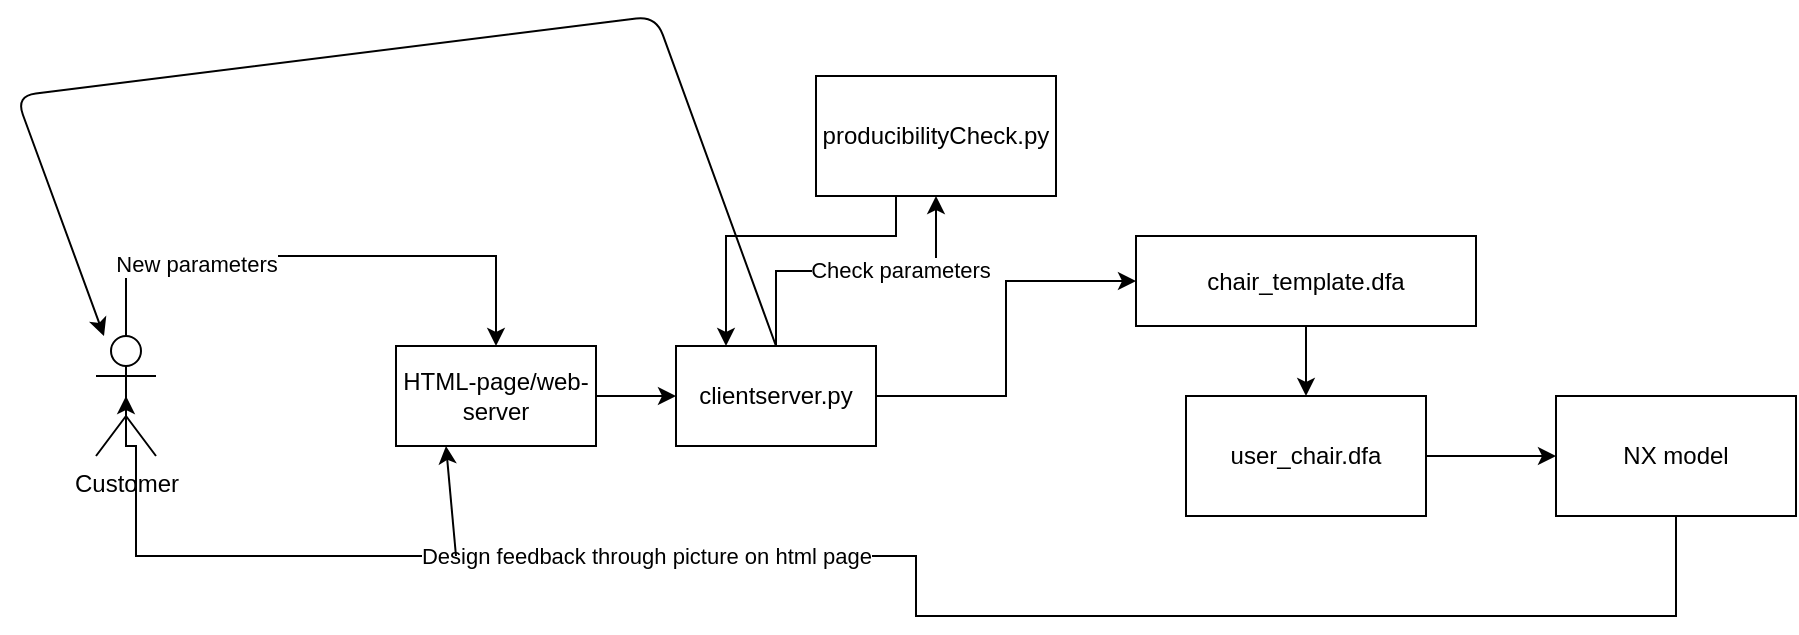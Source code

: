 <mxfile version="14.4.3" type="github">
  <diagram id="prtHgNgQTEPvFCAcTncT" name="Page-1">
    <mxGraphModel dx="2013" dy="681" grid="1" gridSize="10" guides="1" tooltips="1" connect="1" arrows="1" fold="1" page="1" pageScale="1" pageWidth="827" pageHeight="1169" math="0" shadow="0">
      <root>
        <mxCell id="0" />
        <mxCell id="1" parent="0" />
        <mxCell id="nbLtDnBYHdvGBGEn6Fkl-6" style="edgeStyle=orthogonalEdgeStyle;rounded=0;orthogonalLoop=1;jettySize=auto;html=1;" parent="1" source="nbLtDnBYHdvGBGEn6Fkl-1" target="nbLtDnBYHdvGBGEn6Fkl-5" edge="1">
          <mxGeometry relative="1" as="geometry" />
        </mxCell>
        <mxCell id="nbLtDnBYHdvGBGEn6Fkl-1" value="HTML-page/web-server" style="rounded=0;whiteSpace=wrap;html=1;" parent="1" vertex="1">
          <mxGeometry x="110" y="255" width="100" height="50" as="geometry" />
        </mxCell>
        <mxCell id="nbLtDnBYHdvGBGEn6Fkl-4" style="edgeStyle=orthogonalEdgeStyle;rounded=0;orthogonalLoop=1;jettySize=auto;html=1;entryX=0.5;entryY=0;entryDx=0;entryDy=0;" parent="1" source="nbLtDnBYHdvGBGEn6Fkl-2" target="nbLtDnBYHdvGBGEn6Fkl-1" edge="1">
          <mxGeometry relative="1" as="geometry">
            <mxPoint x="50" y="280" as="targetPoint" />
            <Array as="points">
              <mxPoint x="-25" y="210" />
              <mxPoint x="160" y="210" />
            </Array>
          </mxGeometry>
        </mxCell>
        <mxCell id="nbLtDnBYHdvGBGEn6Fkl-16" value="New parameters" style="edgeLabel;html=1;align=center;verticalAlign=middle;resizable=0;points=[];" parent="nbLtDnBYHdvGBGEn6Fkl-4" vertex="1" connectable="0">
          <mxGeometry x="-0.445" y="-4" relative="1" as="geometry">
            <mxPoint as="offset" />
          </mxGeometry>
        </mxCell>
        <mxCell id="nbLtDnBYHdvGBGEn6Fkl-2" value="Customer" style="shape=umlActor;verticalLabelPosition=bottom;verticalAlign=top;html=1;outlineConnect=0;" parent="1" vertex="1">
          <mxGeometry x="-40" y="250" width="30" height="60" as="geometry" />
        </mxCell>
        <mxCell id="nbLtDnBYHdvGBGEn6Fkl-8" style="edgeStyle=orthogonalEdgeStyle;rounded=0;orthogonalLoop=1;jettySize=auto;html=1;entryX=0;entryY=0.5;entryDx=0;entryDy=0;" parent="1" source="nbLtDnBYHdvGBGEn6Fkl-5" target="nbLtDnBYHdvGBGEn6Fkl-7" edge="1">
          <mxGeometry relative="1" as="geometry" />
        </mxCell>
        <mxCell id="wHz0afIjgI5CO03fZO4Q-2" style="edgeStyle=orthogonalEdgeStyle;rounded=0;orthogonalLoop=1;jettySize=auto;html=1;entryX=0.5;entryY=1;entryDx=0;entryDy=0;" edge="1" parent="1" source="nbLtDnBYHdvGBGEn6Fkl-5" target="wHz0afIjgI5CO03fZO4Q-1">
          <mxGeometry relative="1" as="geometry" />
        </mxCell>
        <mxCell id="wHz0afIjgI5CO03fZO4Q-3" value="Check parameters" style="edgeLabel;html=1;align=center;verticalAlign=middle;resizable=0;points=[];" vertex="1" connectable="0" parent="wHz0afIjgI5CO03fZO4Q-2">
          <mxGeometry x="0.284" y="2" relative="1" as="geometry">
            <mxPoint y="1" as="offset" />
          </mxGeometry>
        </mxCell>
        <mxCell id="nbLtDnBYHdvGBGEn6Fkl-5" value="clientserver.py" style="rounded=0;whiteSpace=wrap;html=1;" parent="1" vertex="1">
          <mxGeometry x="250" y="255" width="100" height="50" as="geometry" />
        </mxCell>
        <mxCell id="nbLtDnBYHdvGBGEn6Fkl-10" style="edgeStyle=orthogonalEdgeStyle;rounded=0;orthogonalLoop=1;jettySize=auto;html=1;" parent="1" source="nbLtDnBYHdvGBGEn6Fkl-7" target="nbLtDnBYHdvGBGEn6Fkl-9" edge="1">
          <mxGeometry relative="1" as="geometry" />
        </mxCell>
        <mxCell id="nbLtDnBYHdvGBGEn6Fkl-7" value="chair_template.dfa" style="rounded=0;whiteSpace=wrap;html=1;" parent="1" vertex="1">
          <mxGeometry x="480" y="200" width="170" height="45" as="geometry" />
        </mxCell>
        <mxCell id="nbLtDnBYHdvGBGEn6Fkl-12" style="edgeStyle=orthogonalEdgeStyle;rounded=0;orthogonalLoop=1;jettySize=auto;html=1;" parent="1" source="nbLtDnBYHdvGBGEn6Fkl-9" target="nbLtDnBYHdvGBGEn6Fkl-11" edge="1">
          <mxGeometry relative="1" as="geometry" />
        </mxCell>
        <mxCell id="nbLtDnBYHdvGBGEn6Fkl-9" value="user_chair.dfa" style="rounded=0;whiteSpace=wrap;html=1;" parent="1" vertex="1">
          <mxGeometry x="505" y="280" width="120" height="60" as="geometry" />
        </mxCell>
        <mxCell id="nbLtDnBYHdvGBGEn6Fkl-17" style="edgeStyle=orthogonalEdgeStyle;rounded=0;orthogonalLoop=1;jettySize=auto;html=1;entryX=0.5;entryY=0.5;entryDx=0;entryDy=0;entryPerimeter=0;" parent="1" source="nbLtDnBYHdvGBGEn6Fkl-11" target="nbLtDnBYHdvGBGEn6Fkl-2" edge="1">
          <mxGeometry relative="1" as="geometry">
            <mxPoint x="50" y="330" as="targetPoint" />
            <Array as="points">
              <mxPoint x="750" y="390" />
              <mxPoint x="370" y="390" />
              <mxPoint x="370" y="360" />
              <mxPoint x="-20" y="360" />
              <mxPoint x="-20" y="305" />
              <mxPoint x="-25" y="305" />
            </Array>
          </mxGeometry>
        </mxCell>
        <mxCell id="nbLtDnBYHdvGBGEn6Fkl-18" value="Design feedback through picture on html page" style="edgeLabel;html=1;align=center;verticalAlign=middle;resizable=0;points=[];" parent="nbLtDnBYHdvGBGEn6Fkl-17" vertex="1" connectable="0">
          <mxGeometry x="0.273" relative="1" as="geometry">
            <mxPoint as="offset" />
          </mxGeometry>
        </mxCell>
        <mxCell id="nbLtDnBYHdvGBGEn6Fkl-11" value="NX model" style="rounded=0;whiteSpace=wrap;html=1;" parent="1" vertex="1">
          <mxGeometry x="690" y="280" width="120" height="60" as="geometry" />
        </mxCell>
        <mxCell id="nbLtDnBYHdvGBGEn6Fkl-19" value="" style="endArrow=classic;html=1;entryX=0.25;entryY=1;entryDx=0;entryDy=0;" parent="1" target="nbLtDnBYHdvGBGEn6Fkl-1" edge="1">
          <mxGeometry width="50" height="50" relative="1" as="geometry">
            <mxPoint x="140" y="360" as="sourcePoint" />
            <mxPoint x="410" y="260" as="targetPoint" />
          </mxGeometry>
        </mxCell>
        <mxCell id="nbLtDnBYHdvGBGEn6Fkl-20" value="" style="endArrow=classic;html=1;exitX=0.5;exitY=0;exitDx=0;exitDy=0;" parent="1" source="nbLtDnBYHdvGBGEn6Fkl-5" target="nbLtDnBYHdvGBGEn6Fkl-2" edge="1">
          <mxGeometry width="50" height="50" relative="1" as="geometry">
            <mxPoint x="350" y="310" as="sourcePoint" />
            <mxPoint x="330" y="100" as="targetPoint" />
            <Array as="points">
              <mxPoint x="240" y="90" />
              <mxPoint x="-80" y="130" />
            </Array>
          </mxGeometry>
        </mxCell>
        <mxCell id="wHz0afIjgI5CO03fZO4Q-4" style="edgeStyle=orthogonalEdgeStyle;rounded=0;orthogonalLoop=1;jettySize=auto;html=1;entryX=0.25;entryY=0;entryDx=0;entryDy=0;" edge="1" parent="1" source="wHz0afIjgI5CO03fZO4Q-1" target="nbLtDnBYHdvGBGEn6Fkl-5">
          <mxGeometry relative="1" as="geometry">
            <Array as="points">
              <mxPoint x="360" y="200" />
              <mxPoint x="275" y="200" />
            </Array>
          </mxGeometry>
        </mxCell>
        <mxCell id="wHz0afIjgI5CO03fZO4Q-1" value="producibilityCheck.py" style="rounded=0;whiteSpace=wrap;html=1;" vertex="1" parent="1">
          <mxGeometry x="320" y="120" width="120" height="60" as="geometry" />
        </mxCell>
      </root>
    </mxGraphModel>
  </diagram>
</mxfile>
